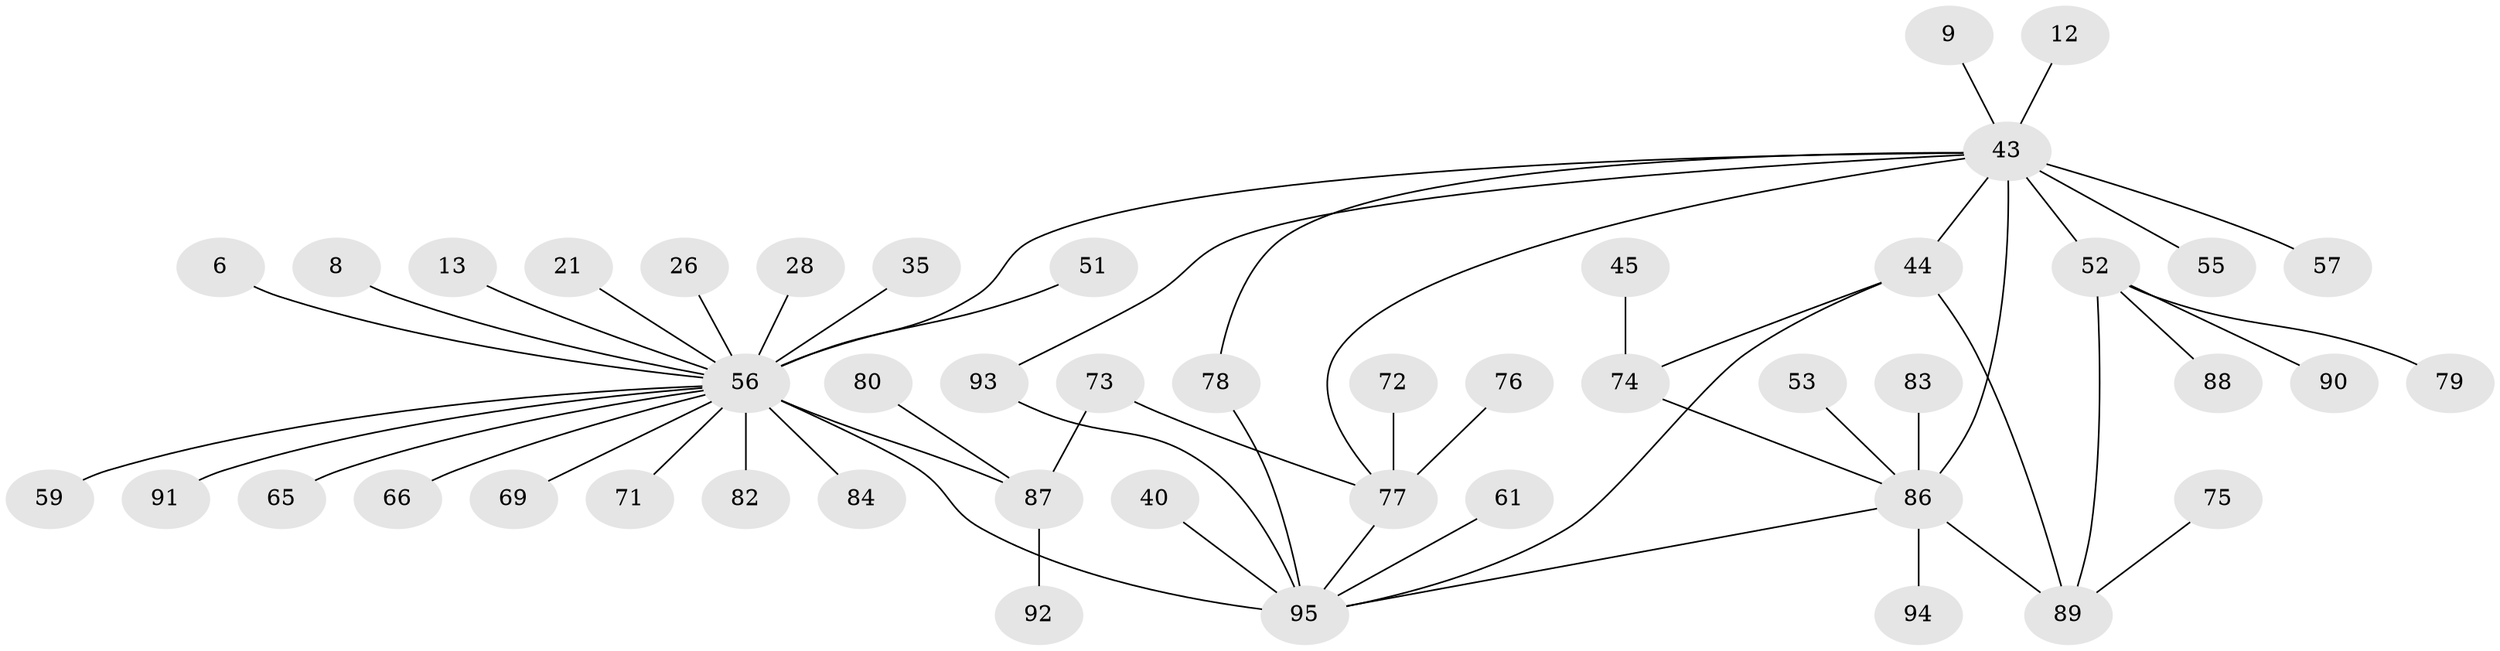// original degree distribution, {15: 0.010526315789473684, 3: 0.10526315789473684, 6: 0.031578947368421054, 19: 0.010526315789473684, 1: 0.47368421052631576, 8: 0.010526315789473684, 2: 0.24210526315789474, 5: 0.042105263157894736, 13: 0.010526315789473684, 4: 0.06315789473684211}
// Generated by graph-tools (version 1.1) at 2025/48/03/09/25 04:48:19]
// undirected, 47 vertices, 55 edges
graph export_dot {
graph [start="1"]
  node [color=gray90,style=filled];
  6;
  8;
  9;
  12;
  13;
  21;
  26;
  28;
  35;
  40;
  43 [super="+11+33+1"];
  44 [super="+27"];
  45;
  51;
  52 [super="+39"];
  53;
  55;
  56 [super="+7+4"];
  57;
  59;
  61;
  65;
  66;
  69;
  71;
  72;
  73 [super="+42+50"];
  74 [super="+20"];
  75 [super="+54"];
  76;
  77 [super="+41+60+62+63+70"];
  78;
  79;
  80;
  82 [super="+47+68"];
  83 [super="+30"];
  84;
  86 [super="+23+36"];
  87 [super="+81"];
  88;
  89 [super="+19+48"];
  90;
  91 [super="+15"];
  92 [super="+67"];
  93 [super="+46"];
  94;
  95 [super="+22+85"];
  6 -- 56;
  8 -- 56;
  9 -- 43;
  12 -- 43;
  13 -- 56;
  21 -- 56;
  26 -- 56;
  28 -- 56;
  35 -- 56;
  40 -- 95;
  43 -- 57 [weight=2];
  43 -- 56 [weight=3];
  43 -- 52 [weight=2];
  43 -- 78;
  43 -- 77;
  43 -- 86 [weight=3];
  43 -- 55;
  43 -- 93;
  43 -- 44;
  44 -- 89 [weight=2];
  44 -- 74;
  44 -- 95;
  45 -- 74;
  51 -- 56;
  52 -- 89;
  52 -- 88;
  52 -- 90;
  52 -- 79;
  53 -- 86;
  56 -- 84;
  56 -- 66;
  56 -- 87 [weight=2];
  56 -- 95 [weight=3];
  56 -- 65;
  56 -- 69;
  56 -- 71;
  56 -- 91 [weight=2];
  56 -- 59;
  56 -- 82;
  61 -- 95;
  72 -- 77;
  73 -- 77;
  73 -- 87;
  74 -- 86 [weight=2];
  75 -- 89;
  76 -- 77;
  77 -- 95 [weight=2];
  78 -- 95;
  80 -- 87;
  83 -- 86;
  86 -- 89;
  86 -- 94;
  86 -- 95;
  87 -- 92;
  93 -- 95;
}
